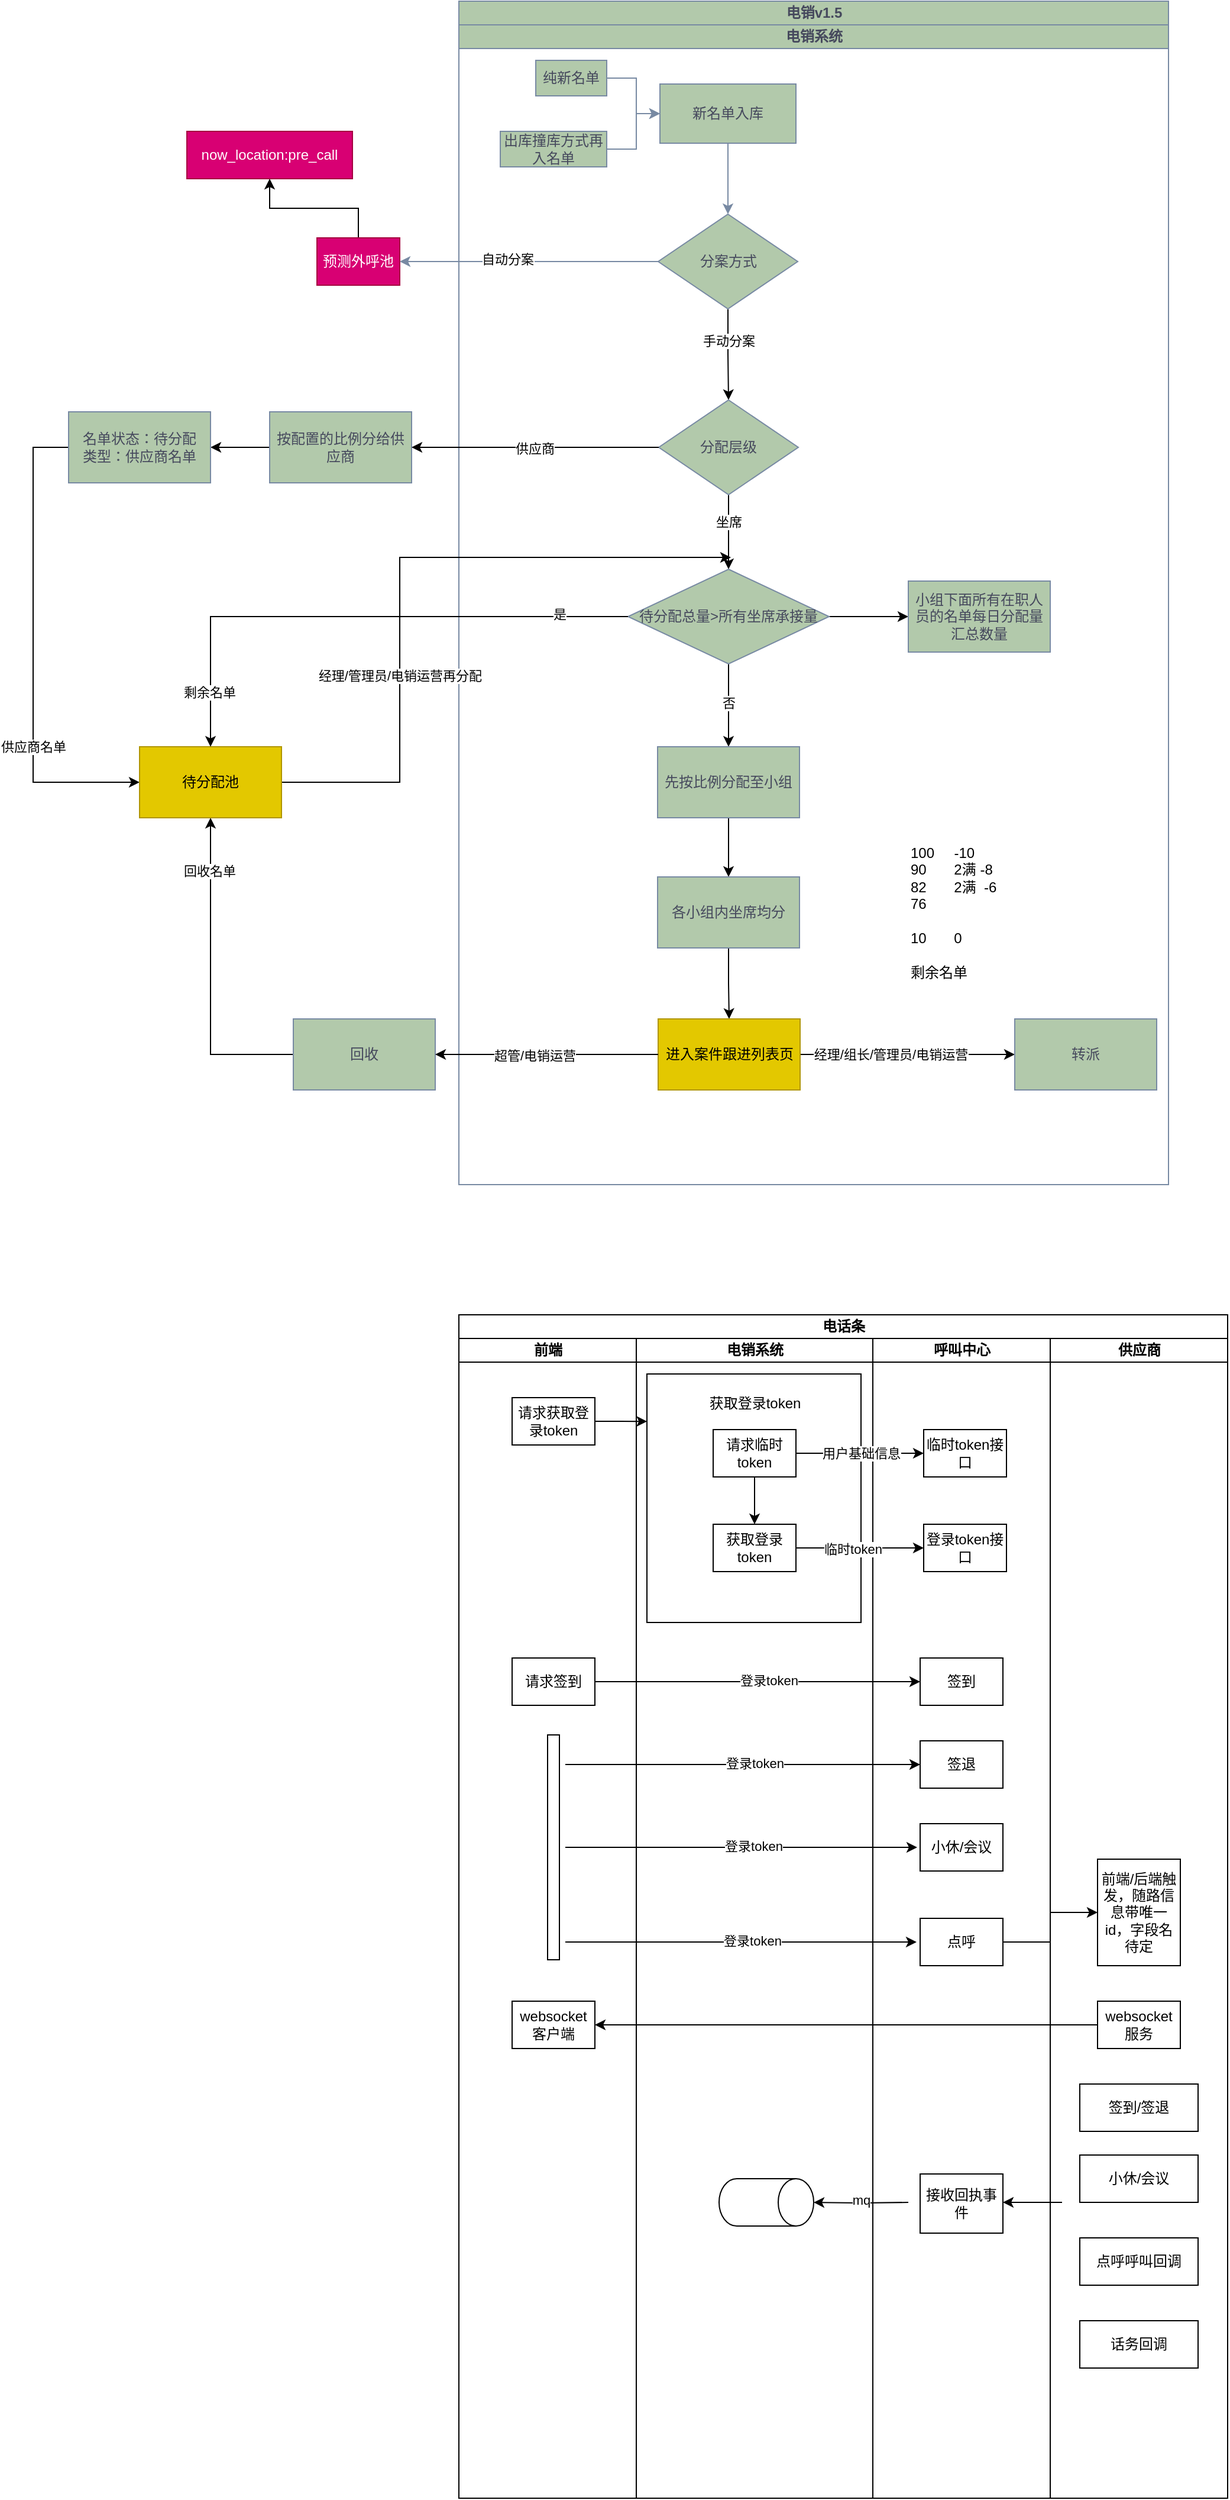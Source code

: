 <mxfile version="22.1.7" type="github">
  <diagram id="prtHgNgQTEPvFCAcTncT" name="Page-1">
    <mxGraphModel dx="2555" dy="1094" grid="1" gridSize="10" guides="1" tooltips="1" connect="1" arrows="1" fold="1" page="1" pageScale="1" pageWidth="827" pageHeight="1169" math="0" shadow="0">
      <root>
        <mxCell id="0" />
        <mxCell id="1" parent="0" />
        <mxCell id="u1YVipLCWvImAruFahIr-1" value="电销v1.5" style="swimlane;childLayout=stackLayout;resizeParent=1;resizeParentMax=0;startSize=20;html=1;labelBackgroundColor=none;fillColor=#B2C9AB;strokeColor=#788AA3;fontColor=#46495D;" parent="1" vertex="1">
          <mxGeometry x="150.0" y="220" width="600" height="1000" as="geometry" />
        </mxCell>
        <mxCell id="u1YVipLCWvImAruFahIr-2" value="电销系统" style="swimlane;startSize=20;html=1;labelBackgroundColor=none;fillColor=#B2C9AB;strokeColor=#788AA3;fontColor=#46495D;" parent="u1YVipLCWvImAruFahIr-1" vertex="1">
          <mxGeometry y="20" width="600" height="980" as="geometry" />
        </mxCell>
        <mxCell id="u1YVipLCWvImAruFahIr-12" style="edgeStyle=orthogonalEdgeStyle;rounded=0;orthogonalLoop=1;jettySize=auto;html=1;labelBackgroundColor=none;strokeColor=#788AA3;fontColor=default;" parent="u1YVipLCWvImAruFahIr-2" source="u1YVipLCWvImAruFahIr-5" edge="1">
          <mxGeometry relative="1" as="geometry">
            <mxPoint x="227.5" y="160.0" as="targetPoint" />
          </mxGeometry>
        </mxCell>
        <mxCell id="u1YVipLCWvImAruFahIr-5" value="新名单入库" style="rounded=0;whiteSpace=wrap;html=1;labelBackgroundColor=none;fillColor=#B2C9AB;strokeColor=#788AA3;fontColor=#46495D;" parent="u1YVipLCWvImAruFahIr-2" vertex="1">
          <mxGeometry x="170" y="50" width="115" height="50" as="geometry" />
        </mxCell>
        <mxCell id="u1YVipLCWvImAruFahIr-8" style="edgeStyle=orthogonalEdgeStyle;rounded=0;orthogonalLoop=1;jettySize=auto;html=1;entryX=0;entryY=0.5;entryDx=0;entryDy=0;labelBackgroundColor=none;strokeColor=#788AA3;fontColor=default;" parent="u1YVipLCWvImAruFahIr-2" source="u1YVipLCWvImAruFahIr-6" target="u1YVipLCWvImAruFahIr-5" edge="1">
          <mxGeometry relative="1" as="geometry">
            <Array as="points">
              <mxPoint x="150" y="45" />
              <mxPoint x="150" y="75" />
            </Array>
          </mxGeometry>
        </mxCell>
        <mxCell id="u1YVipLCWvImAruFahIr-6" value="纯新名单" style="rounded=0;whiteSpace=wrap;html=1;labelBackgroundColor=none;fillColor=#B2C9AB;strokeColor=#788AA3;fontColor=#46495D;" parent="u1YVipLCWvImAruFahIr-2" vertex="1">
          <mxGeometry x="65" y="30" width="60" height="30" as="geometry" />
        </mxCell>
        <mxCell id="u1YVipLCWvImAruFahIr-10" style="edgeStyle=orthogonalEdgeStyle;rounded=0;orthogonalLoop=1;jettySize=auto;html=1;entryX=0;entryY=0.5;entryDx=0;entryDy=0;labelBackgroundColor=none;strokeColor=#788AA3;fontColor=default;" parent="u1YVipLCWvImAruFahIr-2" source="u1YVipLCWvImAruFahIr-7" target="u1YVipLCWvImAruFahIr-5" edge="1">
          <mxGeometry relative="1" as="geometry">
            <Array as="points">
              <mxPoint x="150" y="105" />
              <mxPoint x="150" y="75" />
            </Array>
          </mxGeometry>
        </mxCell>
        <mxCell id="u1YVipLCWvImAruFahIr-7" value="出库撞库方式再入名单" style="rounded=0;whiteSpace=wrap;html=1;labelBackgroundColor=none;fillColor=#B2C9AB;strokeColor=#788AA3;fontColor=#46495D;" parent="u1YVipLCWvImAruFahIr-2" vertex="1">
          <mxGeometry x="35" y="90" width="90" height="30" as="geometry" />
        </mxCell>
        <mxCell id="zbJT8-ApV_Uyj_YICEEn-7" value="" style="edgeStyle=orthogonalEdgeStyle;rounded=0;orthogonalLoop=1;jettySize=auto;html=1;entryX=0.5;entryY=0;entryDx=0;entryDy=0;" parent="u1YVipLCWvImAruFahIr-2" source="u1YVipLCWvImAruFahIr-13" target="zbJT8-ApV_Uyj_YICEEn-9" edge="1">
          <mxGeometry relative="1" as="geometry">
            <mxPoint x="228.485" y="315" as="targetPoint" />
            <Array as="points">
              <mxPoint x="228" y="278" />
              <mxPoint x="228" y="320" />
            </Array>
          </mxGeometry>
        </mxCell>
        <mxCell id="zbJT8-ApV_Uyj_YICEEn-8" value="手动分案" style="edgeLabel;html=1;align=center;verticalAlign=middle;resizable=0;points=[];" parent="zbJT8-ApV_Uyj_YICEEn-7" vertex="1" connectable="0">
          <mxGeometry x="-0.315" relative="1" as="geometry">
            <mxPoint as="offset" />
          </mxGeometry>
        </mxCell>
        <mxCell id="u1YVipLCWvImAruFahIr-13" value="分案方式" style="rhombus;whiteSpace=wrap;html=1;labelBackgroundColor=none;fillColor=#B2C9AB;strokeColor=#788AA3;fontColor=#46495D;" parent="u1YVipLCWvImAruFahIr-2" vertex="1">
          <mxGeometry x="168.5" y="160" width="118" height="80" as="geometry" />
        </mxCell>
        <mxCell id="zbJT8-ApV_Uyj_YICEEn-14" value="" style="edgeStyle=orthogonalEdgeStyle;rounded=0;orthogonalLoop=1;jettySize=auto;html=1;entryX=0.5;entryY=0;entryDx=0;entryDy=0;" parent="u1YVipLCWvImAruFahIr-2" source="zbJT8-ApV_Uyj_YICEEn-9" target="zbJT8-ApV_Uyj_YICEEn-18" edge="1">
          <mxGeometry relative="1" as="geometry">
            <mxPoint x="228.485" y="457.0" as="targetPoint" />
          </mxGeometry>
        </mxCell>
        <mxCell id="zbJT8-ApV_Uyj_YICEEn-15" value="坐席" style="edgeLabel;html=1;align=center;verticalAlign=middle;resizable=0;points=[];" parent="zbJT8-ApV_Uyj_YICEEn-14" vertex="1" connectable="0">
          <mxGeometry x="-0.14" relative="1" as="geometry">
            <mxPoint y="-4" as="offset" />
          </mxGeometry>
        </mxCell>
        <mxCell id="zbJT8-ApV_Uyj_YICEEn-9" value="分配层级" style="rhombus;whiteSpace=wrap;html=1;labelBackgroundColor=none;fillColor=#B2C9AB;strokeColor=#788AA3;fontColor=#46495D;" parent="u1YVipLCWvImAruFahIr-2" vertex="1">
          <mxGeometry x="169" y="317" width="118" height="80" as="geometry" />
        </mxCell>
        <mxCell id="zbJT8-ApV_Uyj_YICEEn-20" value="" style="edgeStyle=orthogonalEdgeStyle;rounded=0;orthogonalLoop=1;jettySize=auto;html=1;" parent="u1YVipLCWvImAruFahIr-2" source="zbJT8-ApV_Uyj_YICEEn-18" target="zbJT8-ApV_Uyj_YICEEn-19" edge="1">
          <mxGeometry relative="1" as="geometry" />
        </mxCell>
        <mxCell id="zbJT8-ApV_Uyj_YICEEn-21" value="否" style="edgeLabel;html=1;align=center;verticalAlign=middle;resizable=0;points=[];" parent="zbJT8-ApV_Uyj_YICEEn-20" vertex="1" connectable="0">
          <mxGeometry x="-0.059" relative="1" as="geometry">
            <mxPoint as="offset" />
          </mxGeometry>
        </mxCell>
        <mxCell id="zbJT8-ApV_Uyj_YICEEn-25" value="" style="edgeStyle=orthogonalEdgeStyle;rounded=0;orthogonalLoop=1;jettySize=auto;html=1;" parent="u1YVipLCWvImAruFahIr-2" source="zbJT8-ApV_Uyj_YICEEn-18" target="zbJT8-ApV_Uyj_YICEEn-24" edge="1">
          <mxGeometry relative="1" as="geometry" />
        </mxCell>
        <mxCell id="zbJT8-ApV_Uyj_YICEEn-18" value="待分配总量&amp;gt;所有坐席承接量" style="rhombus;whiteSpace=wrap;html=1;labelBackgroundColor=none;fillColor=#B2C9AB;strokeColor=#788AA3;fontColor=#46495D;" parent="u1YVipLCWvImAruFahIr-2" vertex="1">
          <mxGeometry x="143" y="460" width="170" height="80" as="geometry" />
        </mxCell>
        <mxCell id="zbJT8-ApV_Uyj_YICEEn-27" value="" style="edgeStyle=orthogonalEdgeStyle;rounded=0;orthogonalLoop=1;jettySize=auto;html=1;" parent="u1YVipLCWvImAruFahIr-2" source="zbJT8-ApV_Uyj_YICEEn-19" target="zbJT8-ApV_Uyj_YICEEn-26" edge="1">
          <mxGeometry relative="1" as="geometry" />
        </mxCell>
        <mxCell id="zbJT8-ApV_Uyj_YICEEn-19" value="先按比例分配至小组" style="whiteSpace=wrap;html=1;fillColor=#B2C9AB;strokeColor=#788AA3;fontColor=#46495D;labelBackgroundColor=none;" parent="u1YVipLCWvImAruFahIr-2" vertex="1">
          <mxGeometry x="168" y="610" width="120" height="60" as="geometry" />
        </mxCell>
        <mxCell id="zbJT8-ApV_Uyj_YICEEn-24" value="小组下面所有在职人员的名单每日分配量汇总数量" style="whiteSpace=wrap;html=1;fillColor=#B2C9AB;strokeColor=#788AA3;fontColor=#46495D;labelBackgroundColor=none;" parent="u1YVipLCWvImAruFahIr-2" vertex="1">
          <mxGeometry x="380" y="470" width="120" height="60" as="geometry" />
        </mxCell>
        <mxCell id="zbJT8-ApV_Uyj_YICEEn-31" value="" style="edgeStyle=orthogonalEdgeStyle;rounded=0;orthogonalLoop=1;jettySize=auto;html=1;" parent="u1YVipLCWvImAruFahIr-2" source="zbJT8-ApV_Uyj_YICEEn-26" target="zbJT8-ApV_Uyj_YICEEn-30" edge="1">
          <mxGeometry relative="1" as="geometry" />
        </mxCell>
        <mxCell id="zbJT8-ApV_Uyj_YICEEn-26" value="各小组内坐席均分" style="whiteSpace=wrap;html=1;fillColor=#B2C9AB;strokeColor=#788AA3;fontColor=#46495D;labelBackgroundColor=none;" parent="u1YVipLCWvImAruFahIr-2" vertex="1">
          <mxGeometry x="168" y="720" width="120" height="60" as="geometry" />
        </mxCell>
        <mxCell id="zbJT8-ApV_Uyj_YICEEn-35" value="" style="edgeStyle=orthogonalEdgeStyle;rounded=0;orthogonalLoop=1;jettySize=auto;html=1;" parent="u1YVipLCWvImAruFahIr-2" source="zbJT8-ApV_Uyj_YICEEn-30" target="zbJT8-ApV_Uyj_YICEEn-34" edge="1">
          <mxGeometry relative="1" as="geometry" />
        </mxCell>
        <mxCell id="zbJT8-ApV_Uyj_YICEEn-36" value="经理/组长/管理员/电销运营" style="edgeLabel;html=1;align=center;verticalAlign=middle;resizable=0;points=[];" parent="zbJT8-ApV_Uyj_YICEEn-35" vertex="1" connectable="0">
          <mxGeometry x="-0.156" relative="1" as="geometry">
            <mxPoint as="offset" />
          </mxGeometry>
        </mxCell>
        <mxCell id="zbJT8-ApV_Uyj_YICEEn-30" value="进入案件跟进列表页" style="whiteSpace=wrap;html=1;fillColor=#e3c800;strokeColor=#B09500;fontColor=#000000;labelBackgroundColor=none;" parent="u1YVipLCWvImAruFahIr-2" vertex="1">
          <mxGeometry x="168.5" y="840" width="120" height="60" as="geometry" />
        </mxCell>
        <mxCell id="zbJT8-ApV_Uyj_YICEEn-34" value="转派" style="whiteSpace=wrap;html=1;fillColor=#B2C9AB;strokeColor=#788AA3;fontColor=#46495D;labelBackgroundColor=none;" parent="u1YVipLCWvImAruFahIr-2" vertex="1">
          <mxGeometry x="470" y="840" width="120" height="60" as="geometry" />
        </mxCell>
        <mxCell id="zbJT8-ApV_Uyj_YICEEn-43" style="edgeStyle=orthogonalEdgeStyle;rounded=0;orthogonalLoop=1;jettySize=auto;html=1;exitX=1;exitY=0.5;exitDx=0;exitDy=0;" parent="u1YVipLCWvImAruFahIr-2" source="zbJT8-ApV_Uyj_YICEEn-40" edge="1">
          <mxGeometry relative="1" as="geometry">
            <mxPoint x="-150" y="590" as="sourcePoint" />
            <mxPoint x="230.0" y="450" as="targetPoint" />
            <Array as="points">
              <mxPoint x="-50" y="640" />
              <mxPoint x="-50" y="450" />
            </Array>
          </mxGeometry>
        </mxCell>
        <mxCell id="zbJT8-ApV_Uyj_YICEEn-44" value="经理/管理员/电销运营再分配" style="edgeLabel;html=1;align=center;verticalAlign=middle;resizable=0;points=[];" parent="zbJT8-ApV_Uyj_YICEEn-43" vertex="1" connectable="0">
          <mxGeometry x="-0.491" y="1" relative="1" as="geometry">
            <mxPoint x="1" y="-45" as="offset" />
          </mxGeometry>
        </mxCell>
        <mxCell id="x5fJgK1X47zH9QWcjAre-75" value="100&amp;nbsp; &amp;nbsp; &amp;nbsp;-10&lt;br&gt;90&amp;nbsp; &amp;nbsp; &amp;nbsp; &amp;nbsp;2满 -8&lt;br&gt;82&amp;nbsp; &amp;nbsp; &amp;nbsp; &amp;nbsp;2满&amp;nbsp; -6&lt;br&gt;76&lt;br&gt;&lt;br&gt;10&amp;nbsp; &amp;nbsp; &amp;nbsp; &amp;nbsp;0&lt;br&gt;&lt;br&gt;剩余名单" style="text;html=1;align=left;verticalAlign=middle;resizable=0;points=[];autosize=1;strokeColor=none;fillColor=none;" parent="u1YVipLCWvImAruFahIr-2" vertex="1">
          <mxGeometry x="380.0" y="685" width="100" height="130" as="geometry" />
        </mxCell>
        <mxCell id="zbJT8-ApV_Uyj_YICEEn-5" value="" style="edgeStyle=orthogonalEdgeStyle;rounded=0;orthogonalLoop=1;jettySize=auto;html=1;" parent="1" source="u1YVipLCWvImAruFahIr-18" target="zbJT8-ApV_Uyj_YICEEn-4" edge="1">
          <mxGeometry relative="1" as="geometry" />
        </mxCell>
        <mxCell id="u1YVipLCWvImAruFahIr-18" value="预测外呼池" style="whiteSpace=wrap;html=1;fillColor=#d80073;strokeColor=#A50040;labelBackgroundColor=none;fontColor=#ffffff;" parent="1" vertex="1">
          <mxGeometry x="30.0" y="420" width="70" height="40" as="geometry" />
        </mxCell>
        <mxCell id="u1YVipLCWvImAruFahIr-19" value="" style="edgeStyle=orthogonalEdgeStyle;rounded=0;orthogonalLoop=1;jettySize=auto;html=1;labelBackgroundColor=none;strokeColor=#788AA3;fontColor=default;" parent="1" source="u1YVipLCWvImAruFahIr-13" target="u1YVipLCWvImAruFahIr-18" edge="1">
          <mxGeometry relative="1" as="geometry" />
        </mxCell>
        <mxCell id="zbJT8-ApV_Uyj_YICEEn-1" value="自动分案" style="edgeLabel;html=1;align=center;verticalAlign=middle;resizable=0;points=[];" parent="u1YVipLCWvImAruFahIr-19" vertex="1" connectable="0">
          <mxGeometry x="0.168" y="-2" relative="1" as="geometry">
            <mxPoint as="offset" />
          </mxGeometry>
        </mxCell>
        <mxCell id="zbJT8-ApV_Uyj_YICEEn-4" value="now_location:pre_call" style="html=1;fillColor=#d80073;strokeColor=#A50040;labelBackgroundColor=none;fontColor=#ffffff;whiteSpace=wrap;" parent="1" vertex="1">
          <mxGeometry x="-80" y="330" width="140" height="40" as="geometry" />
        </mxCell>
        <mxCell id="zbJT8-ApV_Uyj_YICEEn-17" style="edgeStyle=orthogonalEdgeStyle;rounded=0;orthogonalLoop=1;jettySize=auto;html=1;entryX=1;entryY=0.5;entryDx=0;entryDy=0;" parent="1" source="zbJT8-ApV_Uyj_YICEEn-10" target="zbJT8-ApV_Uyj_YICEEn-16" edge="1">
          <mxGeometry relative="1" as="geometry" />
        </mxCell>
        <mxCell id="zbJT8-ApV_Uyj_YICEEn-10" value="按配置的比例分给供应商" style="whiteSpace=wrap;html=1;fillColor=#B2C9AB;strokeColor=#788AA3;fontColor=#46495D;labelBackgroundColor=none;" parent="1" vertex="1">
          <mxGeometry x="-10.0" y="567" width="120" height="60" as="geometry" />
        </mxCell>
        <mxCell id="zbJT8-ApV_Uyj_YICEEn-11" value="" style="edgeStyle=orthogonalEdgeStyle;rounded=0;orthogonalLoop=1;jettySize=auto;html=1;" parent="1" source="zbJT8-ApV_Uyj_YICEEn-9" target="zbJT8-ApV_Uyj_YICEEn-10" edge="1">
          <mxGeometry relative="1" as="geometry" />
        </mxCell>
        <mxCell id="zbJT8-ApV_Uyj_YICEEn-12" value="供应商" style="edgeLabel;html=1;align=center;verticalAlign=middle;resizable=0;points=[];" parent="zbJT8-ApV_Uyj_YICEEn-11" vertex="1" connectable="0">
          <mxGeometry x="0.003" y="1" relative="1" as="geometry">
            <mxPoint as="offset" />
          </mxGeometry>
        </mxCell>
        <mxCell id="zbJT8-ApV_Uyj_YICEEn-41" style="edgeStyle=orthogonalEdgeStyle;rounded=0;orthogonalLoop=1;jettySize=auto;html=1;entryX=0;entryY=0.5;entryDx=0;entryDy=0;" parent="1" source="zbJT8-ApV_Uyj_YICEEn-16" target="zbJT8-ApV_Uyj_YICEEn-40" edge="1">
          <mxGeometry relative="1" as="geometry">
            <Array as="points">
              <mxPoint x="-210" y="597" />
              <mxPoint x="-210" y="880" />
            </Array>
          </mxGeometry>
        </mxCell>
        <mxCell id="zbJT8-ApV_Uyj_YICEEn-49" value="供应商名单" style="edgeLabel;html=1;align=center;verticalAlign=middle;resizable=0;points=[];" parent="zbJT8-ApV_Uyj_YICEEn-41" vertex="1" connectable="0">
          <mxGeometry x="0.679" y="3" relative="1" as="geometry">
            <mxPoint x="-26" y="-27" as="offset" />
          </mxGeometry>
        </mxCell>
        <mxCell id="zbJT8-ApV_Uyj_YICEEn-16" value="名单状态：待分配&lt;br&gt;类型：供应商名单" style="whiteSpace=wrap;html=1;fillColor=#B2C9AB;strokeColor=#788AA3;fontColor=#46495D;labelBackgroundColor=none;" parent="1" vertex="1">
          <mxGeometry x="-180.0" y="567" width="120" height="60" as="geometry" />
        </mxCell>
        <mxCell id="zbJT8-ApV_Uyj_YICEEn-42" style="edgeStyle=orthogonalEdgeStyle;rounded=0;orthogonalLoop=1;jettySize=auto;html=1;entryX=0.5;entryY=1;entryDx=0;entryDy=0;" parent="1" source="zbJT8-ApV_Uyj_YICEEn-37" target="zbJT8-ApV_Uyj_YICEEn-40" edge="1">
          <mxGeometry relative="1" as="geometry" />
        </mxCell>
        <mxCell id="zbJT8-ApV_Uyj_YICEEn-48" value="回收名单" style="edgeLabel;html=1;align=center;verticalAlign=middle;resizable=0;points=[];" parent="zbJT8-ApV_Uyj_YICEEn-42" vertex="1" connectable="0">
          <mxGeometry x="0.665" y="1" relative="1" as="geometry">
            <mxPoint as="offset" />
          </mxGeometry>
        </mxCell>
        <mxCell id="zbJT8-ApV_Uyj_YICEEn-37" value="回收" style="whiteSpace=wrap;html=1;fillColor=#B2C9AB;strokeColor=#788AA3;fontColor=#46495D;labelBackgroundColor=none;" parent="1" vertex="1">
          <mxGeometry x="10" y="1080" width="120" height="60" as="geometry" />
        </mxCell>
        <mxCell id="zbJT8-ApV_Uyj_YICEEn-38" style="edgeStyle=orthogonalEdgeStyle;rounded=0;orthogonalLoop=1;jettySize=auto;html=1;" parent="1" source="zbJT8-ApV_Uyj_YICEEn-30" target="zbJT8-ApV_Uyj_YICEEn-37" edge="1">
          <mxGeometry relative="1" as="geometry" />
        </mxCell>
        <mxCell id="zbJT8-ApV_Uyj_YICEEn-39" value="超管/电销运营" style="edgeLabel;html=1;align=center;verticalAlign=middle;resizable=0;points=[];" parent="zbJT8-ApV_Uyj_YICEEn-38" vertex="1" connectable="0">
          <mxGeometry x="0.11" y="1" relative="1" as="geometry">
            <mxPoint as="offset" />
          </mxGeometry>
        </mxCell>
        <mxCell id="zbJT8-ApV_Uyj_YICEEn-40" value="待分配池" style="whiteSpace=wrap;html=1;fillColor=#e3c800;strokeColor=#B09500;fontColor=#000000;labelBackgroundColor=none;" parent="1" vertex="1">
          <mxGeometry x="-120.0" y="850" width="120" height="60" as="geometry" />
        </mxCell>
        <mxCell id="zbJT8-ApV_Uyj_YICEEn-45" style="edgeStyle=orthogonalEdgeStyle;rounded=0;orthogonalLoop=1;jettySize=auto;html=1;entryX=0.5;entryY=0;entryDx=0;entryDy=0;" parent="1" source="zbJT8-ApV_Uyj_YICEEn-18" target="zbJT8-ApV_Uyj_YICEEn-40" edge="1">
          <mxGeometry relative="1" as="geometry" />
        </mxCell>
        <mxCell id="zbJT8-ApV_Uyj_YICEEn-46" value="是" style="edgeLabel;html=1;align=center;verticalAlign=middle;resizable=0;points=[];" parent="zbJT8-ApV_Uyj_YICEEn-45" vertex="1" connectable="0">
          <mxGeometry x="-0.748" y="-2" relative="1" as="geometry">
            <mxPoint as="offset" />
          </mxGeometry>
        </mxCell>
        <mxCell id="zbJT8-ApV_Uyj_YICEEn-47" value="剩余名单" style="edgeLabel;html=1;align=center;verticalAlign=middle;resizable=0;points=[];" parent="zbJT8-ApV_Uyj_YICEEn-45" vertex="1" connectable="0">
          <mxGeometry x="0.801" y="-1" relative="1" as="geometry">
            <mxPoint as="offset" />
          </mxGeometry>
        </mxCell>
        <mxCell id="x5fJgK1X47zH9QWcjAre-6" value="电话条" style="swimlane;childLayout=stackLayout;resizeParent=1;resizeParentMax=0;startSize=20;html=1;" parent="1" vertex="1">
          <mxGeometry x="150.0" y="1330" width="650" height="1000" as="geometry" />
        </mxCell>
        <mxCell id="x5fJgK1X47zH9QWcjAre-7" value="前端" style="swimlane;startSize=20;html=1;" parent="x5fJgK1X47zH9QWcjAre-6" vertex="1">
          <mxGeometry y="20" width="150" height="980" as="geometry" />
        </mxCell>
        <mxCell id="x5fJgK1X47zH9QWcjAre-12" value="请求获取登录token" style="rounded=0;whiteSpace=wrap;html=1;" parent="x5fJgK1X47zH9QWcjAre-7" vertex="1">
          <mxGeometry x="45" y="50" width="70" height="40" as="geometry" />
        </mxCell>
        <mxCell id="x5fJgK1X47zH9QWcjAre-27" value="请求签到" style="rounded=0;whiteSpace=wrap;html=1;" parent="x5fJgK1X47zH9QWcjAre-7" vertex="1">
          <mxGeometry x="45" y="270" width="70" height="40" as="geometry" />
        </mxCell>
        <mxCell id="x5fJgK1X47zH9QWcjAre-39" value="websocket客户端" style="rounded=0;whiteSpace=wrap;html=1;" parent="x5fJgK1X47zH9QWcjAre-7" vertex="1">
          <mxGeometry x="45" y="560" width="70" height="40" as="geometry" />
        </mxCell>
        <mxCell id="x5fJgK1X47zH9QWcjAre-41" style="edgeStyle=orthogonalEdgeStyle;rounded=0;orthogonalLoop=1;jettySize=auto;html=1;entryX=0;entryY=0.5;entryDx=0;entryDy=0;" parent="x5fJgK1X47zH9QWcjAre-7" edge="1">
          <mxGeometry relative="1" as="geometry">
            <mxPoint x="90.0" y="360" as="sourcePoint" />
            <mxPoint x="390" y="360" as="targetPoint" />
          </mxGeometry>
        </mxCell>
        <mxCell id="x5fJgK1X47zH9QWcjAre-42" value="登录token" style="edgeLabel;html=1;align=center;verticalAlign=middle;resizable=0;points=[];" parent="x5fJgK1X47zH9QWcjAre-41" vertex="1" connectable="0">
          <mxGeometry x="0.065" y="1" relative="1" as="geometry">
            <mxPoint as="offset" />
          </mxGeometry>
        </mxCell>
        <mxCell id="x5fJgK1X47zH9QWcjAre-47" value="" style="html=1;points=[[0,0,0,0,5],[0,1,0,0,-5],[1,0,0,0,5],[1,1,0,0,-5]];perimeter=orthogonalPerimeter;outlineConnect=0;targetShapes=umlLifeline;portConstraint=eastwest;newEdgeStyle={&quot;curved&quot;:0,&quot;rounded&quot;:0};" parent="x5fJgK1X47zH9QWcjAre-7" vertex="1">
          <mxGeometry x="75" y="335" width="10" height="190" as="geometry" />
        </mxCell>
        <mxCell id="x5fJgK1X47zH9QWcjAre-8" value="电销系统" style="swimlane;startSize=20;html=1;" parent="x5fJgK1X47zH9QWcjAre-6" vertex="1">
          <mxGeometry x="150" y="20" width="200" height="980" as="geometry" />
        </mxCell>
        <mxCell id="x5fJgK1X47zH9QWcjAre-13" value="" style="rounded=0;whiteSpace=wrap;html=1;" parent="x5fJgK1X47zH9QWcjAre-8" vertex="1">
          <mxGeometry x="9" y="30" width="181" height="210" as="geometry" />
        </mxCell>
        <mxCell id="x5fJgK1X47zH9QWcjAre-23" style="edgeStyle=orthogonalEdgeStyle;rounded=0;orthogonalLoop=1;jettySize=auto;html=1;entryX=0.5;entryY=0;entryDx=0;entryDy=0;" parent="x5fJgK1X47zH9QWcjAre-8" source="x5fJgK1X47zH9QWcjAre-17" target="x5fJgK1X47zH9QWcjAre-20" edge="1">
          <mxGeometry relative="1" as="geometry" />
        </mxCell>
        <mxCell id="x5fJgK1X47zH9QWcjAre-17" value="请求临时token" style="rounded=0;whiteSpace=wrap;html=1;" parent="x5fJgK1X47zH9QWcjAre-8" vertex="1">
          <mxGeometry x="65" y="77" width="70" height="40" as="geometry" />
        </mxCell>
        <mxCell id="x5fJgK1X47zH9QWcjAre-20" value="获取登录token" style="rounded=0;whiteSpace=wrap;html=1;" parent="x5fJgK1X47zH9QWcjAre-8" vertex="1">
          <mxGeometry x="65" y="157" width="70" height="40" as="geometry" />
        </mxCell>
        <mxCell id="x5fJgK1X47zH9QWcjAre-24" value="获取登录token" style="text;html=1;align=center;verticalAlign=middle;resizable=0;points=[];autosize=1;strokeColor=none;fillColor=none;" parent="x5fJgK1X47zH9QWcjAre-8" vertex="1">
          <mxGeometry x="50.0" y="40" width="100" height="30" as="geometry" />
        </mxCell>
        <mxCell id="x5fJgK1X47zH9QWcjAre-43" style="edgeStyle=orthogonalEdgeStyle;rounded=0;orthogonalLoop=1;jettySize=auto;html=1;entryX=0;entryY=0.5;entryDx=0;entryDy=0;" parent="x5fJgK1X47zH9QWcjAre-8" edge="1">
          <mxGeometry relative="1" as="geometry">
            <mxPoint x="-60.0" y="430" as="sourcePoint" />
            <mxPoint x="237.5" y="430" as="targetPoint" />
          </mxGeometry>
        </mxCell>
        <mxCell id="x5fJgK1X47zH9QWcjAre-44" value="登录token" style="edgeLabel;html=1;align=center;verticalAlign=middle;resizable=0;points=[];" parent="x5fJgK1X47zH9QWcjAre-43" vertex="1" connectable="0">
          <mxGeometry x="0.065" y="1" relative="1" as="geometry">
            <mxPoint as="offset" />
          </mxGeometry>
        </mxCell>
        <mxCell id="x5fJgK1X47zH9QWcjAre-45" style="edgeStyle=orthogonalEdgeStyle;rounded=0;orthogonalLoop=1;jettySize=auto;html=1;entryX=0;entryY=0.5;entryDx=0;entryDy=0;" parent="x5fJgK1X47zH9QWcjAre-8" edge="1">
          <mxGeometry relative="1" as="geometry">
            <mxPoint x="-60.0" y="510" as="sourcePoint" />
            <mxPoint x="237" y="510" as="targetPoint" />
          </mxGeometry>
        </mxCell>
        <mxCell id="x5fJgK1X47zH9QWcjAre-46" value="登录token" style="edgeLabel;html=1;align=center;verticalAlign=middle;resizable=0;points=[];" parent="x5fJgK1X47zH9QWcjAre-45" vertex="1" connectable="0">
          <mxGeometry x="0.065" y="1" relative="1" as="geometry">
            <mxPoint as="offset" />
          </mxGeometry>
        </mxCell>
        <mxCell id="x5fJgK1X47zH9QWcjAre-57" value="" style="shape=cylinder3;whiteSpace=wrap;html=1;boundedLbl=1;backgroundOutline=1;size=15;rotation=90;" parent="x5fJgK1X47zH9QWcjAre-8" vertex="1">
          <mxGeometry x="90" y="690" width="40" height="80" as="geometry" />
        </mxCell>
        <mxCell id="x5fJgK1X47zH9QWcjAre-9" value="呼叫中心" style="swimlane;startSize=20;html=1;" parent="x5fJgK1X47zH9QWcjAre-6" vertex="1">
          <mxGeometry x="350" y="20" width="150" height="980" as="geometry" />
        </mxCell>
        <mxCell id="x5fJgK1X47zH9QWcjAre-14" value="临时token接口" style="rounded=0;whiteSpace=wrap;html=1;" parent="x5fJgK1X47zH9QWcjAre-9" vertex="1">
          <mxGeometry x="43" y="77" width="70" height="40" as="geometry" />
        </mxCell>
        <mxCell id="x5fJgK1X47zH9QWcjAre-15" value="登录token接口" style="rounded=0;whiteSpace=wrap;html=1;" parent="x5fJgK1X47zH9QWcjAre-9" vertex="1">
          <mxGeometry x="43" y="157" width="70" height="40" as="geometry" />
        </mxCell>
        <mxCell id="x5fJgK1X47zH9QWcjAre-26" value="签到" style="rounded=0;whiteSpace=wrap;html=1;" parent="x5fJgK1X47zH9QWcjAre-9" vertex="1">
          <mxGeometry x="40" y="270" width="70" height="40" as="geometry" />
        </mxCell>
        <mxCell id="x5fJgK1X47zH9QWcjAre-34" value="签退" style="rounded=0;whiteSpace=wrap;html=1;" parent="x5fJgK1X47zH9QWcjAre-9" vertex="1">
          <mxGeometry x="40" y="340" width="70" height="40" as="geometry" />
        </mxCell>
        <mxCell id="x5fJgK1X47zH9QWcjAre-35" value="小休/会议" style="rounded=0;whiteSpace=wrap;html=1;" parent="x5fJgK1X47zH9QWcjAre-9" vertex="1">
          <mxGeometry x="40" y="410" width="70" height="40" as="geometry" />
        </mxCell>
        <mxCell id="x5fJgK1X47zH9QWcjAre-37" value="点呼" style="rounded=0;whiteSpace=wrap;html=1;" parent="x5fJgK1X47zH9QWcjAre-9" vertex="1">
          <mxGeometry x="40" y="490" width="70" height="40" as="geometry" />
        </mxCell>
        <mxCell id="x5fJgK1X47zH9QWcjAre-50" value="" style="endArrow=classic;html=1;rounded=0;" parent="x5fJgK1X47zH9QWcjAre-9" edge="1">
          <mxGeometry width="50" height="50" relative="1" as="geometry">
            <mxPoint x="160.0" y="730" as="sourcePoint" />
            <mxPoint x="110.0" y="730" as="targetPoint" />
          </mxGeometry>
        </mxCell>
        <mxCell id="x5fJgK1X47zH9QWcjAre-60" value="接收回执事件" style="rounded=0;whiteSpace=wrap;html=1;" parent="x5fJgK1X47zH9QWcjAre-9" vertex="1">
          <mxGeometry x="40" y="706" width="70" height="50" as="geometry" />
        </mxCell>
        <mxCell id="x5fJgK1X47zH9QWcjAre-10" value="供应商" style="swimlane;startSize=20;html=1;" parent="x5fJgK1X47zH9QWcjAre-6" vertex="1">
          <mxGeometry x="500" y="20" width="150" height="980" as="geometry" />
        </mxCell>
        <mxCell id="x5fJgK1X47zH9QWcjAre-38" value="websocket服务" style="rounded=0;whiteSpace=wrap;html=1;" parent="x5fJgK1X47zH9QWcjAre-10" vertex="1">
          <mxGeometry x="40" y="560" width="70" height="40" as="geometry" />
        </mxCell>
        <mxCell id="x5fJgK1X47zH9QWcjAre-52" value="签到/签退" style="rounded=0;whiteSpace=wrap;html=1;" parent="x5fJgK1X47zH9QWcjAre-10" vertex="1">
          <mxGeometry x="25" y="630" width="100" height="40" as="geometry" />
        </mxCell>
        <mxCell id="x5fJgK1X47zH9QWcjAre-53" value="点呼呼叫回调" style="rounded=0;whiteSpace=wrap;html=1;" parent="x5fJgK1X47zH9QWcjAre-10" vertex="1">
          <mxGeometry x="25" y="760" width="100" height="40" as="geometry" />
        </mxCell>
        <mxCell id="x5fJgK1X47zH9QWcjAre-54" value="小休/会议" style="rounded=0;whiteSpace=wrap;html=1;" parent="x5fJgK1X47zH9QWcjAre-10" vertex="1">
          <mxGeometry x="25" y="690" width="100" height="40" as="geometry" />
        </mxCell>
        <mxCell id="x5fJgK1X47zH9QWcjAre-61" value="前端/后端触发，随路信息带唯一id，字段名待定" style="rounded=0;whiteSpace=wrap;html=1;" parent="x5fJgK1X47zH9QWcjAre-10" vertex="1">
          <mxGeometry x="40" y="440" width="70" height="90" as="geometry" />
        </mxCell>
        <mxCell id="x5fJgK1X47zH9QWcjAre-71" value="话务回调" style="rounded=0;whiteSpace=wrap;html=1;" parent="x5fJgK1X47zH9QWcjAre-10" vertex="1">
          <mxGeometry x="25" y="830" width="100" height="40" as="geometry" />
        </mxCell>
        <mxCell id="x5fJgK1X47zH9QWcjAre-18" style="edgeStyle=orthogonalEdgeStyle;rounded=0;orthogonalLoop=1;jettySize=auto;html=1;entryX=0;entryY=0.5;entryDx=0;entryDy=0;" parent="x5fJgK1X47zH9QWcjAre-6" source="x5fJgK1X47zH9QWcjAre-17" target="x5fJgK1X47zH9QWcjAre-14" edge="1">
          <mxGeometry relative="1" as="geometry" />
        </mxCell>
        <mxCell id="x5fJgK1X47zH9QWcjAre-19" value="用户基础信息" style="edgeLabel;html=1;align=center;verticalAlign=middle;resizable=0;points=[];" parent="x5fJgK1X47zH9QWcjAre-18" vertex="1" connectable="0">
          <mxGeometry x="-0.284" y="-1" relative="1" as="geometry">
            <mxPoint x="16" y="-1" as="offset" />
          </mxGeometry>
        </mxCell>
        <mxCell id="x5fJgK1X47zH9QWcjAre-21" style="edgeStyle=orthogonalEdgeStyle;rounded=0;orthogonalLoop=1;jettySize=auto;html=1;entryX=0;entryY=0.5;entryDx=0;entryDy=0;" parent="x5fJgK1X47zH9QWcjAre-6" source="x5fJgK1X47zH9QWcjAre-20" target="x5fJgK1X47zH9QWcjAre-15" edge="1">
          <mxGeometry relative="1" as="geometry" />
        </mxCell>
        <mxCell id="x5fJgK1X47zH9QWcjAre-22" value="临时token" style="edgeLabel;html=1;align=center;verticalAlign=middle;resizable=0;points=[];" parent="x5fJgK1X47zH9QWcjAre-21" vertex="1" connectable="0">
          <mxGeometry x="-0.12" y="-1" relative="1" as="geometry">
            <mxPoint as="offset" />
          </mxGeometry>
        </mxCell>
        <mxCell id="x5fJgK1X47zH9QWcjAre-25" style="edgeStyle=orthogonalEdgeStyle;rounded=0;orthogonalLoop=1;jettySize=auto;html=1;entryX=0.001;entryY=0.191;entryDx=0;entryDy=0;entryPerimeter=0;" parent="x5fJgK1X47zH9QWcjAre-6" source="x5fJgK1X47zH9QWcjAre-12" target="x5fJgK1X47zH9QWcjAre-13" edge="1">
          <mxGeometry relative="1" as="geometry" />
        </mxCell>
        <mxCell id="x5fJgK1X47zH9QWcjAre-28" style="edgeStyle=orthogonalEdgeStyle;rounded=0;orthogonalLoop=1;jettySize=auto;html=1;entryX=0;entryY=0.5;entryDx=0;entryDy=0;" parent="x5fJgK1X47zH9QWcjAre-6" source="x5fJgK1X47zH9QWcjAre-27" target="x5fJgK1X47zH9QWcjAre-26" edge="1">
          <mxGeometry relative="1" as="geometry" />
        </mxCell>
        <mxCell id="x5fJgK1X47zH9QWcjAre-29" value="登录token" style="edgeLabel;html=1;align=center;verticalAlign=middle;resizable=0;points=[];" parent="x5fJgK1X47zH9QWcjAre-28" vertex="1" connectable="0">
          <mxGeometry x="0.065" y="1" relative="1" as="geometry">
            <mxPoint as="offset" />
          </mxGeometry>
        </mxCell>
        <mxCell id="x5fJgK1X47zH9QWcjAre-40" style="edgeStyle=orthogonalEdgeStyle;rounded=0;orthogonalLoop=1;jettySize=auto;html=1;" parent="x5fJgK1X47zH9QWcjAre-6" source="x5fJgK1X47zH9QWcjAre-38" target="x5fJgK1X47zH9QWcjAre-39" edge="1">
          <mxGeometry relative="1" as="geometry" />
        </mxCell>
        <mxCell id="x5fJgK1X47zH9QWcjAre-58" style="edgeStyle=orthogonalEdgeStyle;rounded=0;orthogonalLoop=1;jettySize=auto;html=1;entryX=0.5;entryY=0;entryDx=0;entryDy=0;entryPerimeter=0;" parent="x5fJgK1X47zH9QWcjAre-6" target="x5fJgK1X47zH9QWcjAre-57" edge="1">
          <mxGeometry relative="1" as="geometry">
            <mxPoint x="380" y="750" as="sourcePoint" />
          </mxGeometry>
        </mxCell>
        <mxCell id="x5fJgK1X47zH9QWcjAre-59" value="mq" style="edgeLabel;html=1;align=center;verticalAlign=middle;resizable=0;points=[];" parent="x5fJgK1X47zH9QWcjAre-58" vertex="1" connectable="0">
          <mxGeometry x="0.024" y="-2" relative="1" as="geometry">
            <mxPoint as="offset" />
          </mxGeometry>
        </mxCell>
        <mxCell id="x5fJgK1X47zH9QWcjAre-62" value="" style="edgeStyle=orthogonalEdgeStyle;rounded=0;orthogonalLoop=1;jettySize=auto;html=1;" parent="x5fJgK1X47zH9QWcjAre-6" source="x5fJgK1X47zH9QWcjAre-37" target="x5fJgK1X47zH9QWcjAre-61" edge="1">
          <mxGeometry relative="1" as="geometry" />
        </mxCell>
      </root>
    </mxGraphModel>
  </diagram>
</mxfile>
